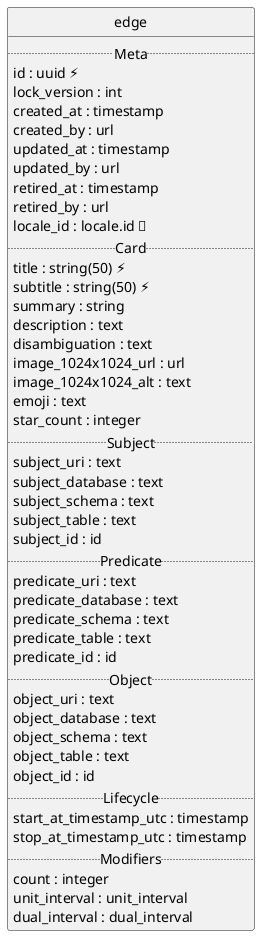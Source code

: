 @startuml uml
skinparam monochrome true
skinparam linetype ortho
hide circle

entity edge {
  .. Meta ..
  id : uuid ⚡
  lock_version : int
  created_at : timestamp
  created_by : url
  updated_at : timestamp
  updated_by : url
  retired_at : timestamp
  retired_by : url
  locale_id : locale.id 🔑
  .. Card ..
  title : string(50) ⚡
  subtitle : string(50) ⚡
  summary : string
  description : text
  disambiguation : text
  image_1024x1024_url : url
  image_1024x1024_alt : text
  emoji : text
  star_count : integer
  .. Subject ..
  subject_uri : text
  subject_database : text
  subject_schema : text
  subject_table : text
  subject_id : id
  .. Predicate ..
  predicate_uri : text
  predicate_database : text
  predicate_schema : text
  predicate_table : text
  predicate_id : id
  .. Object ..
  object_uri : text
  object_database : text
  object_schema : text
  object_table : text
  object_id : id
  .. Lifecycle ..
  start_at_timestamp_utc : timestamp
  stop_at_timestamp_utc : timestamp
  .. Modifiers ..
  count : integer
  unit_interval : unit_interval
  dual_interval : dual_interval
}

@enduml
